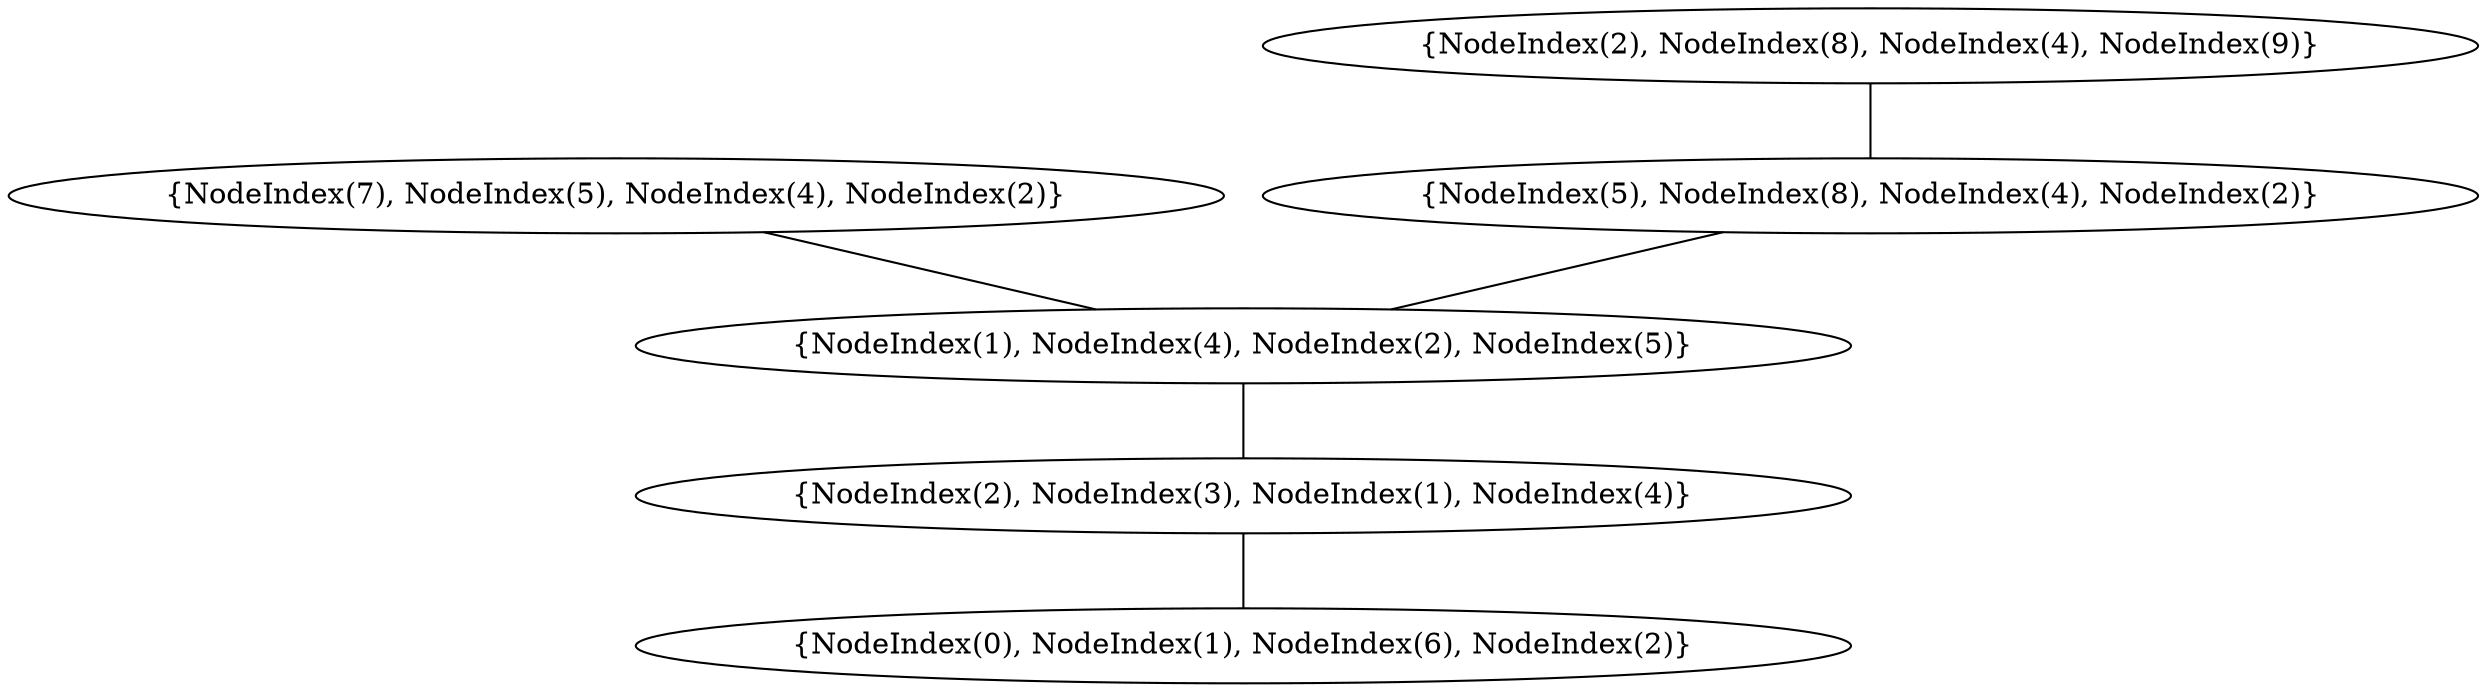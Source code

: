 graph {
    0 [ label = "{NodeIndex(0), NodeIndex(1), NodeIndex(6), NodeIndex(2)}" ]
    1 [ label = "{NodeIndex(2), NodeIndex(3), NodeIndex(1), NodeIndex(4)}" ]
    2 [ label = "{NodeIndex(1), NodeIndex(4), NodeIndex(2), NodeIndex(5)}" ]
    3 [ label = "{NodeIndex(7), NodeIndex(5), NodeIndex(4), NodeIndex(2)}" ]
    4 [ label = "{NodeIndex(5), NodeIndex(8), NodeIndex(4), NodeIndex(2)}" ]
    5 [ label = "{NodeIndex(2), NodeIndex(8), NodeIndex(4), NodeIndex(9)}" ]
    2 -- 1 [ ]
    3 -- 2 [ ]
    5 -- 4 [ ]
    4 -- 2 [ ]
    1 -- 0 [ ]
}

